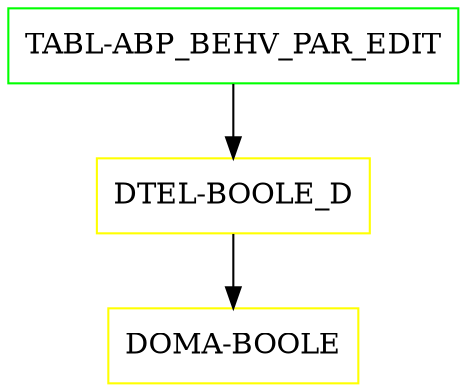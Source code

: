 digraph G {
  "TABL-ABP_BEHV_PAR_EDIT" [shape=box,color=green];
  "DTEL-BOOLE_D" [shape=box,color=yellow,URL="./DTEL_BOOLE_D.html"];
  "DOMA-BOOLE" [shape=box,color=yellow,URL="./DOMA_BOOLE.html"];
  "TABL-ABP_BEHV_PAR_EDIT" -> "DTEL-BOOLE_D";
  "DTEL-BOOLE_D" -> "DOMA-BOOLE";
}
